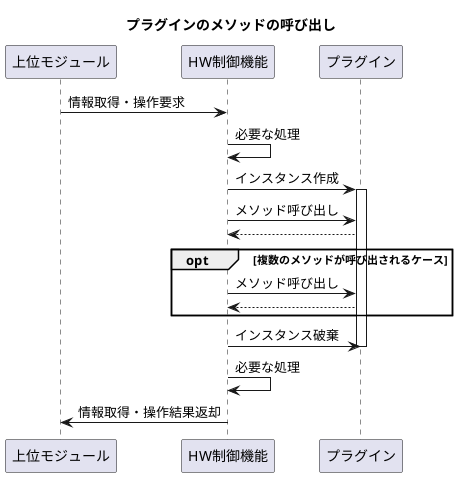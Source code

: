 @startuml "09_calling_plugin_methods"
title プラグインのメソッドの呼び出し

participant 上位モジュール as caller
participant HW制御機能 as hwctrl
participant プラグイン as plugin
caller -> hwctrl: 情報取得・操作要求
hwctrl -> hwctrl: 必要な処理
hwctrl -> plugin: インスタンス作成
activate plugin
hwctrl -> plugin: メソッド呼び出し
plugin --> hwctrl:
opt 複数のメソッドが呼び出されるケース
  hwctrl -> plugin: メソッド呼び出し
  plugin --> hwctrl:
end
hwctrl -> plugin: インスタンス破棄
deactivate plugin
hwctrl -> hwctrl: 必要な処理
hwctrl -> caller: 情報取得・操作結果返却
@enduml

